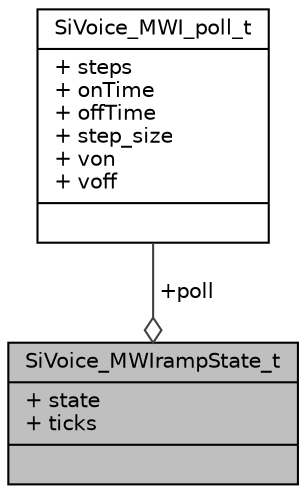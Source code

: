 digraph "SiVoice_MWIrampState_t"
{
  edge [fontname="Helvetica",fontsize="10",labelfontname="Helvetica",labelfontsize="10"];
  node [fontname="Helvetica",fontsize="10",shape=record];
  Node1 [label="{SiVoice_MWIrampState_t\n|+ state\l+ ticks\l|}",height=0.2,width=0.4,color="black", fillcolor="grey75", style="filled", fontcolor="black"];
  Node2 -> Node1 [color="grey25",fontsize="10",style="solid",label=" +poll" ,arrowhead="odiamond",fontname="Helvetica"];
  Node2 [label="{SiVoice_MWI_poll_t\n|+ steps\l+ onTime\l+ offTime\l+ step_size\l+ von\l+ voff\l|}",height=0.2,width=0.4,color="black", fillcolor="white", style="filled",URL="$struct_si_voice___m_w_i__poll__t.html"];
}
